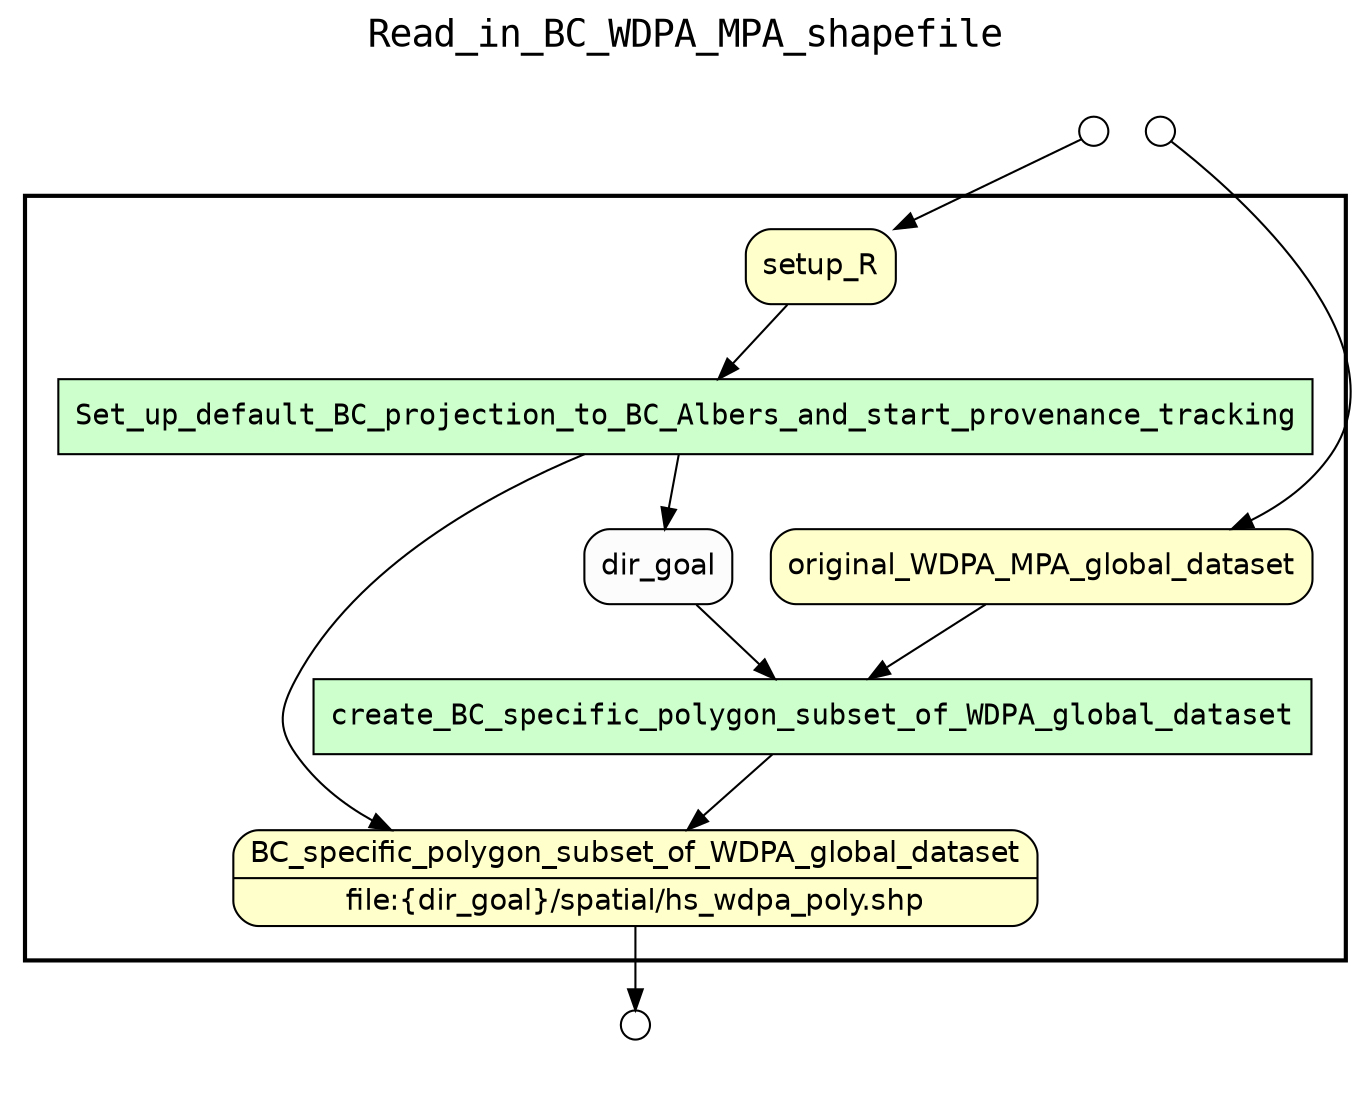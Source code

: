 digraph Workflow {
rankdir=TB
fontname=Courier; fontsize=18; labelloc=t
label=Read_in_BC_WDPA_MPA_shapefile
subgraph cluster_workflow_box_outer { label=""; color=black; penwidth=2
subgraph cluster_workflow_box_inner { label=""; color=white
node[shape=box style=filled fillcolor="#CCFFCC" peripheries=1 fontname=Courier]
Set_up_default_BC_projection_to_BC_Albers_and_start_provenance_tracking
create_BC_specific_polygon_subset_of_WDPA_global_dataset
node[shape=box style="rounded,filled" fillcolor="#FFFFCC" peripheries=1 fontname=Helvetica]
BC_specific_polygon_subset_of_WDPA_global_dataset [shape=record rankdir=LR label="{<f0> BC_specific_polygon_subset_of_WDPA_global_dataset |<f1> file\:\{dir_goal\}/spatial/hs_wdpa_poly.shp}"];
setup_R
original_WDPA_MPA_global_dataset
node[shape=box style="rounded,filled" fillcolor="#FCFCFC" peripheries=1 fontname=Helvetica]
dir_goal
Set_up_default_BC_projection_to_BC_Albers_and_start_provenance_tracking -> dir_goal
Set_up_default_BC_projection_to_BC_Albers_and_start_provenance_tracking -> BC_specific_polygon_subset_of_WDPA_global_dataset
setup_R -> Set_up_default_BC_projection_to_BC_Albers_and_start_provenance_tracking
create_BC_specific_polygon_subset_of_WDPA_global_dataset -> BC_specific_polygon_subset_of_WDPA_global_dataset
original_WDPA_MPA_global_dataset -> create_BC_specific_polygon_subset_of_WDPA_global_dataset
dir_goal -> create_BC_specific_polygon_subset_of_WDPA_global_dataset
}}
subgraph cluster_input_ports_group_outer { label=""; color=white
subgraph cluster_input_ports_group_inner { label=""; color=white
node[shape=circle style="rounded,filled" fillcolor="#FFFFFF" peripheries=1 fontname=Helvetica width=0.2]
setup_R_input_port [label=""]
original_WDPA_MPA_global_dataset_input_port [label=""]
}}
subgraph cluster_output_ports_group_outer { label=""; color=white
subgraph cluster_output_ports_group_inner { label=""; color=white
node[shape=circle style="rounded,filled" fillcolor="#FFFFFF" peripheries=1 fontname=Helvetica width=0.2]
BC_specific_polygon_subset_of_WDPA_global_dataset_output_port [label=""]
}}
setup_R_input_port -> setup_R
original_WDPA_MPA_global_dataset_input_port -> original_WDPA_MPA_global_dataset
BC_specific_polygon_subset_of_WDPA_global_dataset -> BC_specific_polygon_subset_of_WDPA_global_dataset_output_port
}
